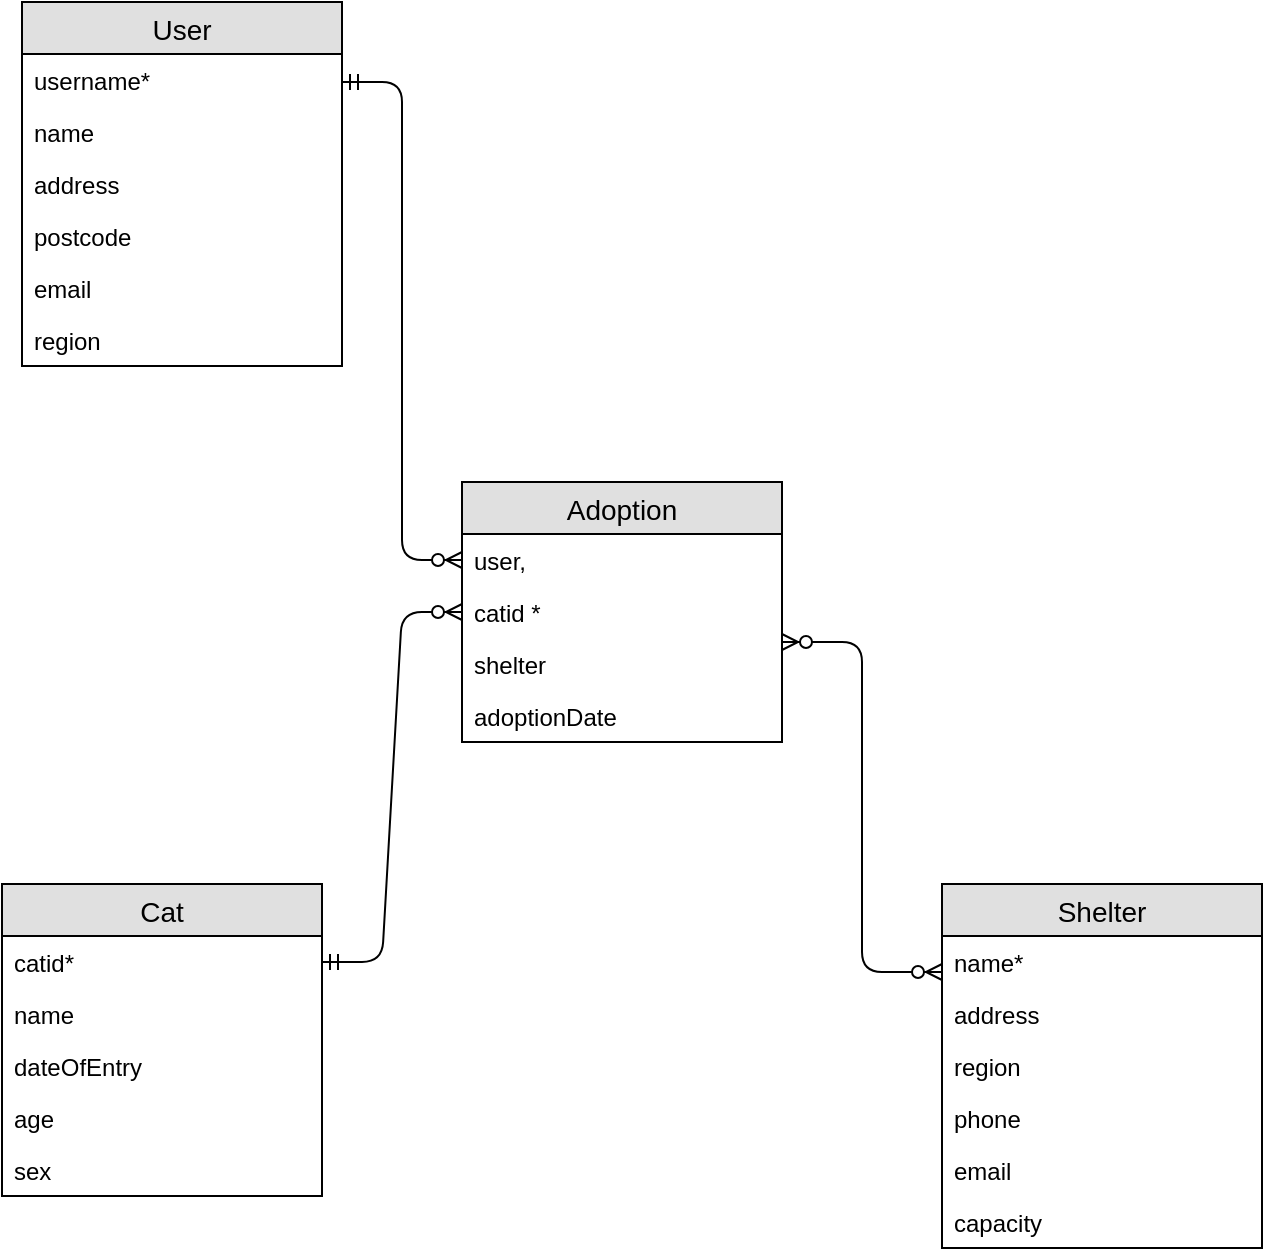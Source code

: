 <mxfile version="12.8.6" type="github">
  <diagram id="xrhlKquxtR-U43c1odjj" name="Schema">
    <mxGraphModel dx="1734" dy="971" grid="1" gridSize="10" guides="1" tooltips="1" connect="1" arrows="1" fold="1" page="1" pageScale="1" pageWidth="827" pageHeight="1169" math="0" shadow="0">
      <root>
        <mxCell id="0" />
        <mxCell id="1" parent="0" />
        <mxCell id="TkLivdmg_BnYYCoc3jSl-37" value="" style="edgeStyle=entityRelationEdgeStyle;fontSize=12;html=1;endArrow=ERzeroToMany;exitX=1;exitY=0.5;exitDx=0;exitDy=0;endFill=1;startArrow=ERmandOne;startFill=0;entryX=0;entryY=0.5;entryDx=0;entryDy=0;" edge="1" parent="1" source="TkLivdmg_BnYYCoc3jSl-7">
          <mxGeometry width="100" height="100" relative="1" as="geometry">
            <mxPoint x="250" y="460" as="sourcePoint" />
            <mxPoint x="350" y="385" as="targetPoint" />
          </mxGeometry>
        </mxCell>
        <mxCell id="VOPWybmFJ7dZ2A8NzX3W-1" value="User" style="swimlane;fontStyle=0;childLayout=stackLayout;horizontal=1;startSize=26;fillColor=#e0e0e0;horizontalStack=0;resizeParent=1;resizeParentMax=0;resizeLast=0;collapsible=1;marginBottom=0;swimlaneFillColor=#ffffff;align=center;fontSize=14;" parent="1" vertex="1">
          <mxGeometry x="130" y="80" width="160" height="182" as="geometry" />
        </mxCell>
        <mxCell id="VOPWybmFJ7dZ2A8NzX3W-2" value="username*&#xa;" style="text;strokeColor=none;fillColor=none;spacingLeft=4;spacingRight=4;overflow=hidden;rotatable=0;points=[[0,0.5],[1,0.5]];portConstraint=eastwest;fontSize=12;" parent="VOPWybmFJ7dZ2A8NzX3W-1" vertex="1">
          <mxGeometry y="26" width="160" height="26" as="geometry" />
        </mxCell>
        <mxCell id="VOPWybmFJ7dZ2A8NzX3W-3" value="name" style="text;strokeColor=none;fillColor=none;spacingLeft=4;spacingRight=4;overflow=hidden;rotatable=0;points=[[0,0.5],[1,0.5]];portConstraint=eastwest;fontSize=12;" parent="VOPWybmFJ7dZ2A8NzX3W-1" vertex="1">
          <mxGeometry y="52" width="160" height="26" as="geometry" />
        </mxCell>
        <mxCell id="TkLivdmg_BnYYCoc3jSl-18" value="address" style="text;strokeColor=none;fillColor=none;spacingLeft=4;spacingRight=4;overflow=hidden;rotatable=0;points=[[0,0.5],[1,0.5]];portConstraint=eastwest;fontSize=12;" vertex="1" parent="VOPWybmFJ7dZ2A8NzX3W-1">
          <mxGeometry y="78" width="160" height="26" as="geometry" />
        </mxCell>
        <mxCell id="TkLivdmg_BnYYCoc3jSl-19" value="postcode" style="text;strokeColor=none;fillColor=none;spacingLeft=4;spacingRight=4;overflow=hidden;rotatable=0;points=[[0,0.5],[1,0.5]];portConstraint=eastwest;fontSize=12;" vertex="1" parent="VOPWybmFJ7dZ2A8NzX3W-1">
          <mxGeometry y="104" width="160" height="26" as="geometry" />
        </mxCell>
        <mxCell id="TkLivdmg_BnYYCoc3jSl-20" value="email" style="text;strokeColor=none;fillColor=none;spacingLeft=4;spacingRight=4;overflow=hidden;rotatable=0;points=[[0,0.5],[1,0.5]];portConstraint=eastwest;fontSize=12;" vertex="1" parent="VOPWybmFJ7dZ2A8NzX3W-1">
          <mxGeometry y="130" width="160" height="26" as="geometry" />
        </mxCell>
        <mxCell id="VOPWybmFJ7dZ2A8NzX3W-4" value="region" style="text;strokeColor=none;fillColor=none;spacingLeft=4;spacingRight=4;overflow=hidden;rotatable=0;points=[[0,0.5],[1,0.5]];portConstraint=eastwest;fontSize=12;" parent="VOPWybmFJ7dZ2A8NzX3W-1" vertex="1">
          <mxGeometry y="156" width="160" height="26" as="geometry" />
        </mxCell>
        <mxCell id="TkLivdmg_BnYYCoc3jSl-6" value="Cat" style="swimlane;fontStyle=0;childLayout=stackLayout;horizontal=1;startSize=26;fillColor=#e0e0e0;horizontalStack=0;resizeParent=1;resizeParentMax=0;resizeLast=0;collapsible=1;marginBottom=0;swimlaneFillColor=#ffffff;align=center;fontSize=14;" vertex="1" parent="1">
          <mxGeometry x="120" y="521" width="160" height="156" as="geometry" />
        </mxCell>
        <mxCell id="TkLivdmg_BnYYCoc3jSl-7" value="catid*" style="text;strokeColor=none;fillColor=none;spacingLeft=4;spacingRight=4;overflow=hidden;rotatable=0;points=[[0,0.5],[1,0.5]];portConstraint=eastwest;fontSize=12;" vertex="1" parent="TkLivdmg_BnYYCoc3jSl-6">
          <mxGeometry y="26" width="160" height="26" as="geometry" />
        </mxCell>
        <mxCell id="TkLivdmg_BnYYCoc3jSl-8" value="name" style="text;strokeColor=none;fillColor=none;spacingLeft=4;spacingRight=4;overflow=hidden;rotatable=0;points=[[0,0.5],[1,0.5]];portConstraint=eastwest;fontSize=12;" vertex="1" parent="TkLivdmg_BnYYCoc3jSl-6">
          <mxGeometry y="52" width="160" height="26" as="geometry" />
        </mxCell>
        <mxCell id="TkLivdmg_BnYYCoc3jSl-33" value="dateOfEntry" style="text;strokeColor=none;fillColor=none;spacingLeft=4;spacingRight=4;overflow=hidden;rotatable=0;points=[[0,0.5],[1,0.5]];portConstraint=eastwest;fontSize=12;" vertex="1" parent="TkLivdmg_BnYYCoc3jSl-6">
          <mxGeometry y="78" width="160" height="26" as="geometry" />
        </mxCell>
        <mxCell id="TkLivdmg_BnYYCoc3jSl-35" value="age" style="text;strokeColor=none;fillColor=none;spacingLeft=4;spacingRight=4;overflow=hidden;rotatable=0;points=[[0,0.5],[1,0.5]];portConstraint=eastwest;fontSize=12;" vertex="1" parent="TkLivdmg_BnYYCoc3jSl-6">
          <mxGeometry y="104" width="160" height="26" as="geometry" />
        </mxCell>
        <mxCell id="TkLivdmg_BnYYCoc3jSl-34" value="sex" style="text;strokeColor=none;fillColor=none;spacingLeft=4;spacingRight=4;overflow=hidden;rotatable=0;points=[[0,0.5],[1,0.5]];portConstraint=eastwest;fontSize=12;" vertex="1" parent="TkLivdmg_BnYYCoc3jSl-6">
          <mxGeometry y="130" width="160" height="26" as="geometry" />
        </mxCell>
        <mxCell id="TkLivdmg_BnYYCoc3jSl-2" value="Adoption" style="swimlane;fontStyle=0;childLayout=stackLayout;horizontal=1;startSize=26;fillColor=#e0e0e0;horizontalStack=0;resizeParent=1;resizeParentMax=0;resizeLast=0;collapsible=1;marginBottom=0;swimlaneFillColor=#ffffff;align=center;fontSize=14;" vertex="1" parent="1">
          <mxGeometry x="350" y="320" width="160" height="130" as="geometry" />
        </mxCell>
        <mxCell id="TkLivdmg_BnYYCoc3jSl-42" value="user, " style="text;strokeColor=none;fillColor=none;spacingLeft=4;spacingRight=4;overflow=hidden;rotatable=0;points=[[0,0.5],[1,0.5]];portConstraint=eastwest;fontSize=12;" vertex="1" parent="TkLivdmg_BnYYCoc3jSl-2">
          <mxGeometry y="26" width="160" height="26" as="geometry" />
        </mxCell>
        <mxCell id="TkLivdmg_BnYYCoc3jSl-43" value="catid *" style="text;strokeColor=none;fillColor=none;spacingLeft=4;spacingRight=4;overflow=hidden;rotatable=0;points=[[0,0.5],[1,0.5]];portConstraint=eastwest;fontSize=12;" vertex="1" parent="TkLivdmg_BnYYCoc3jSl-2">
          <mxGeometry y="52" width="160" height="26" as="geometry" />
        </mxCell>
        <mxCell id="TkLivdmg_BnYYCoc3jSl-47" value="shelter" style="text;strokeColor=none;fillColor=none;spacingLeft=4;spacingRight=4;overflow=hidden;rotatable=0;points=[[0,0.5],[1,0.5]];portConstraint=eastwest;fontSize=12;" vertex="1" parent="TkLivdmg_BnYYCoc3jSl-2">
          <mxGeometry y="78" width="160" height="26" as="geometry" />
        </mxCell>
        <mxCell id="TkLivdmg_BnYYCoc3jSl-30" value="adoptionDate" style="text;strokeColor=none;fillColor=none;spacingLeft=4;spacingRight=4;overflow=hidden;rotatable=0;points=[[0,0.5],[1,0.5]];portConstraint=eastwest;fontSize=12;" vertex="1" parent="TkLivdmg_BnYYCoc3jSl-2">
          <mxGeometry y="104" width="160" height="26" as="geometry" />
        </mxCell>
        <mxCell id="TkLivdmg_BnYYCoc3jSl-39" value="" style="edgeStyle=entityRelationEdgeStyle;fontSize=12;html=1;endArrow=ERzeroToMany;startArrow=ERmandOne;startFill=0;entryX=0;entryY=0.5;entryDx=0;entryDy=0;" edge="1" parent="1" target="TkLivdmg_BnYYCoc3jSl-42">
          <mxGeometry width="100" height="100" relative="1" as="geometry">
            <mxPoint x="290" y="120" as="sourcePoint" />
            <mxPoint x="350" y="280" as="targetPoint" />
          </mxGeometry>
        </mxCell>
        <mxCell id="TkLivdmg_BnYYCoc3jSl-44" value="" style="edgeStyle=elbowEdgeStyle;fontSize=12;html=1;endArrow=ERzeroToMany;exitX=1;exitY=0.5;exitDx=0;exitDy=0;endFill=1;startArrow=ERzeroToMany;startFill=1;" edge="1" parent="1">
          <mxGeometry width="100" height="100" relative="1" as="geometry">
            <mxPoint x="590" y="565" as="sourcePoint" />
            <mxPoint x="510" y="400" as="targetPoint" />
          </mxGeometry>
        </mxCell>
        <mxCell id="TkLivdmg_BnYYCoc3jSl-22" value="Shelter" style="swimlane;fontStyle=0;childLayout=stackLayout;horizontal=1;startSize=26;fillColor=#e0e0e0;horizontalStack=0;resizeParent=1;resizeParentMax=0;resizeLast=0;collapsible=1;marginBottom=0;swimlaneFillColor=#ffffff;align=center;fontSize=14;" vertex="1" parent="1">
          <mxGeometry x="590" y="521" width="160" height="182" as="geometry" />
        </mxCell>
        <mxCell id="TkLivdmg_BnYYCoc3jSl-24" value="name*" style="text;strokeColor=none;fillColor=none;spacingLeft=4;spacingRight=4;overflow=hidden;rotatable=0;points=[[0,0.5],[1,0.5]];portConstraint=eastwest;fontSize=12;" vertex="1" parent="TkLivdmg_BnYYCoc3jSl-22">
          <mxGeometry y="26" width="160" height="26" as="geometry" />
        </mxCell>
        <mxCell id="TkLivdmg_BnYYCoc3jSl-25" value="address" style="text;strokeColor=none;fillColor=none;spacingLeft=4;spacingRight=4;overflow=hidden;rotatable=0;points=[[0,0.5],[1,0.5]];portConstraint=eastwest;fontSize=12;" vertex="1" parent="TkLivdmg_BnYYCoc3jSl-22">
          <mxGeometry y="52" width="160" height="26" as="geometry" />
        </mxCell>
        <mxCell id="TkLivdmg_BnYYCoc3jSl-26" value="region" style="text;strokeColor=none;fillColor=none;spacingLeft=4;spacingRight=4;overflow=hidden;rotatable=0;points=[[0,0.5],[1,0.5]];portConstraint=eastwest;fontSize=12;" vertex="1" parent="TkLivdmg_BnYYCoc3jSl-22">
          <mxGeometry y="78" width="160" height="26" as="geometry" />
        </mxCell>
        <mxCell id="TkLivdmg_BnYYCoc3jSl-27" value="phone" style="text;strokeColor=none;fillColor=none;spacingLeft=4;spacingRight=4;overflow=hidden;rotatable=0;points=[[0,0.5],[1,0.5]];portConstraint=eastwest;fontSize=12;" vertex="1" parent="TkLivdmg_BnYYCoc3jSl-22">
          <mxGeometry y="104" width="160" height="26" as="geometry" />
        </mxCell>
        <mxCell id="TkLivdmg_BnYYCoc3jSl-28" value="email" style="text;strokeColor=none;fillColor=none;spacingLeft=4;spacingRight=4;overflow=hidden;rotatable=0;points=[[0,0.5],[1,0.5]];portConstraint=eastwest;fontSize=12;" vertex="1" parent="TkLivdmg_BnYYCoc3jSl-22">
          <mxGeometry y="130" width="160" height="26" as="geometry" />
        </mxCell>
        <mxCell id="TkLivdmg_BnYYCoc3jSl-29" value="capacity" style="text;strokeColor=none;fillColor=none;spacingLeft=4;spacingRight=4;overflow=hidden;rotatable=0;points=[[0,0.5],[1,0.5]];portConstraint=eastwest;fontSize=12;" vertex="1" parent="TkLivdmg_BnYYCoc3jSl-22">
          <mxGeometry y="156" width="160" height="26" as="geometry" />
        </mxCell>
      </root>
    </mxGraphModel>
  </diagram>
</mxfile>
